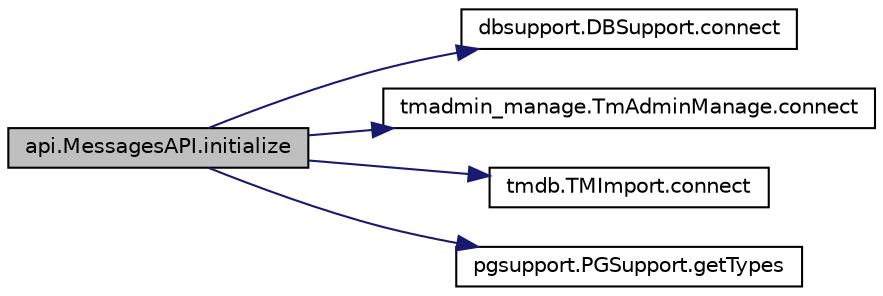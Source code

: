 digraph "api.MessagesAPI.initialize"
{
 // LATEX_PDF_SIZE
  edge [fontname="Helvetica",fontsize="10",labelfontname="Helvetica",labelfontsize="10"];
  node [fontname="Helvetica",fontsize="10",shape=record];
  rankdir="LR";
  Node1 [label="api.MessagesAPI.initialize",height=0.2,width=0.4,color="black", fillcolor="grey75", style="filled", fontcolor="black",tooltip=" "];
  Node1 -> Node2 [color="midnightblue",fontsize="10",style="solid",fontname="Helvetica"];
  Node2 [label="dbsupport.DBSupport.connect",height=0.2,width=0.4,color="black", fillcolor="white", style="filled",URL="$classdbsupport_1_1DBSupport.html#a423958bd07794c43ae6d0001fcac5871",tooltip=" "];
  Node1 -> Node3 [color="midnightblue",fontsize="10",style="solid",fontname="Helvetica"];
  Node3 [label="tmadmin_manage.TmAdminManage.connect",height=0.2,width=0.4,color="black", fillcolor="white", style="filled",URL="$classtmadmin__manage_1_1TmAdminManage.html#a73e2c378e714adf64beeb922a4431b28",tooltip=" "];
  Node1 -> Node4 [color="midnightblue",fontsize="10",style="solid",fontname="Helvetica"];
  Node4 [label="tmdb.TMImport.connect",height=0.2,width=0.4,color="black", fillcolor="white", style="filled",URL="$classtmdb_1_1TMImport.html#a6f8a3419014e5b6bdffecef12aaa79b2",tooltip=" "];
  Node1 -> Node5 [color="midnightblue",fontsize="10",style="solid",fontname="Helvetica"];
  Node5 [label="pgsupport.PGSupport.getTypes",height=0.2,width=0.4,color="black", fillcolor="white", style="filled",URL="$classpgsupport_1_1PGSupport.html#abcda72529152d6481b0267a74afaedd8",tooltip=" "];
}
